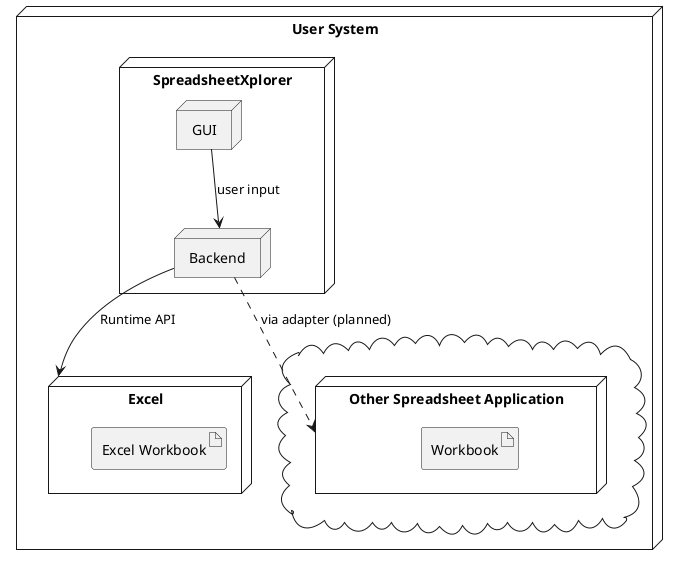 @startuml
skinparam defaultTextAlignment center

node "User System" {
    node "SpreadsheetXplorer" {
        node "GUI"
        node "Backend"
    }

    node "Excel" {
        artifact "Excel Workbook"
    }

    cloud {
        node "Other Spreadsheet Application" {
            artifact "Workbook"
        }
    }
}

GUI --> Backend : user input
Backend --> Excel : Runtime API
Backend ..> "Other Spreadsheet Application" : via adapter (planned)

@enduml